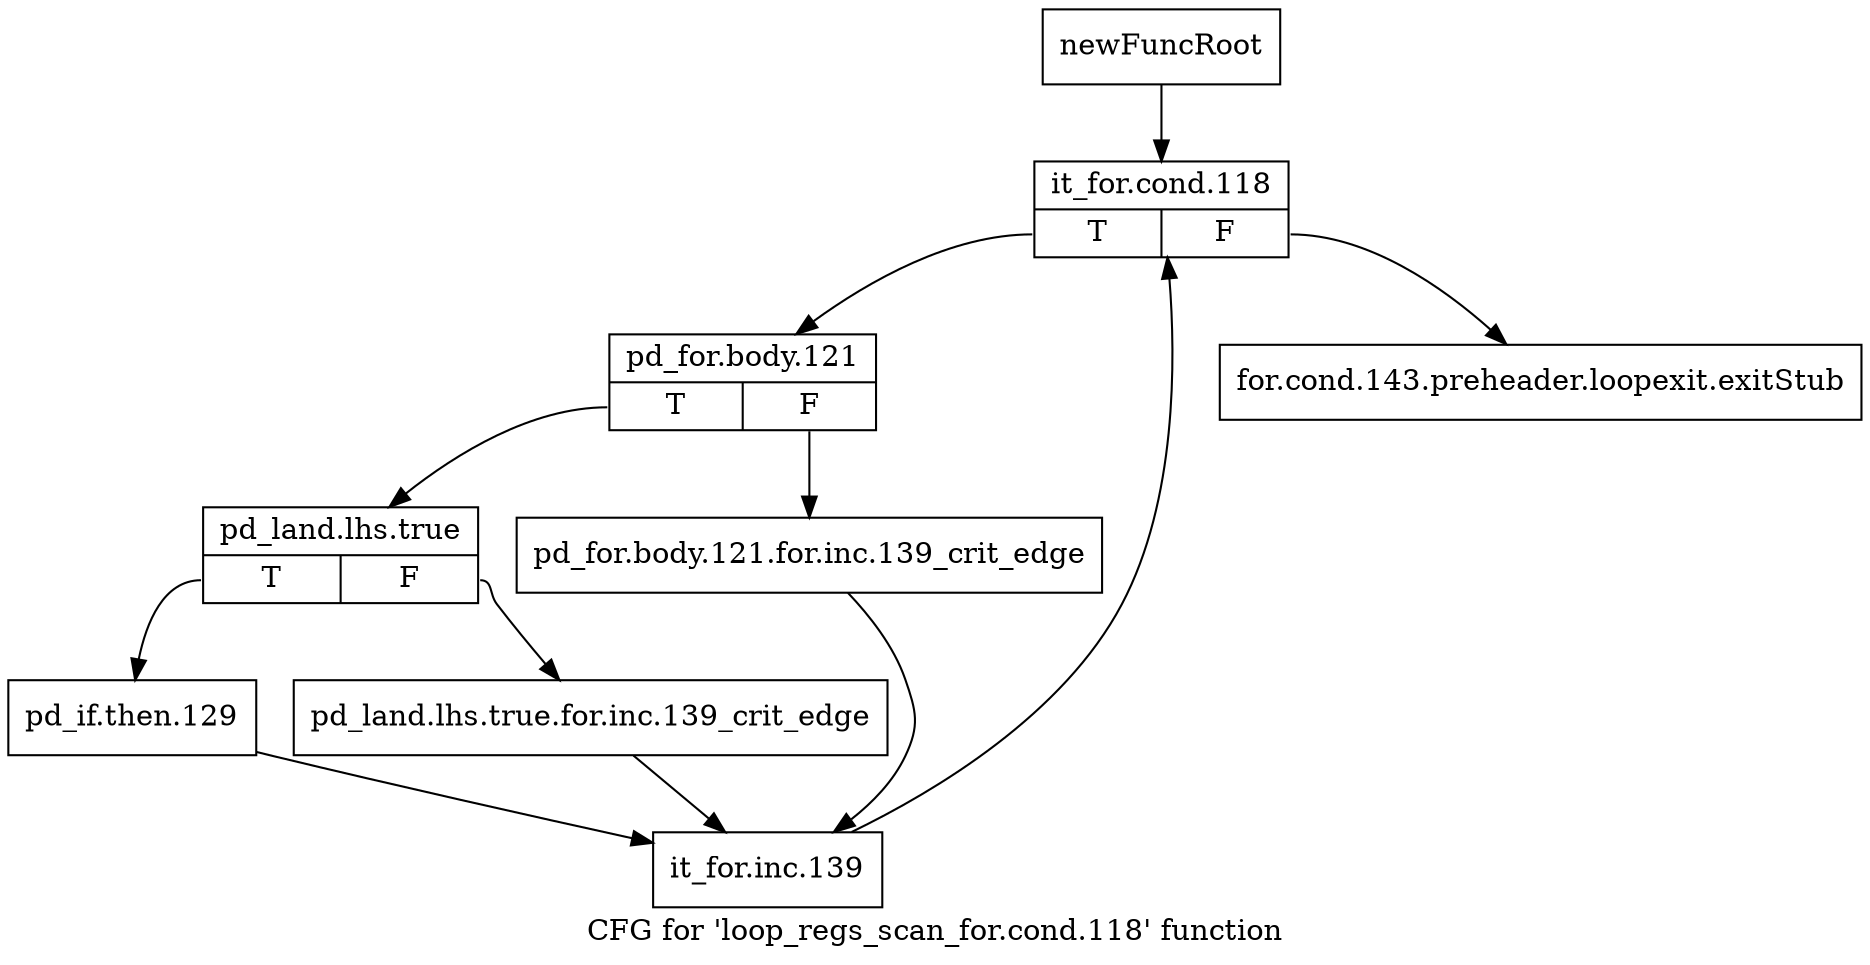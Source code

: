 digraph "CFG for 'loop_regs_scan_for.cond.118' function" {
	label="CFG for 'loop_regs_scan_for.cond.118' function";

	Node0xb554850 [shape=record,label="{newFuncRoot}"];
	Node0xb554850 -> Node0xb5548f0;
	Node0xb5548a0 [shape=record,label="{for.cond.143.preheader.loopexit.exitStub}"];
	Node0xb5548f0 [shape=record,label="{it_for.cond.118|{<s0>T|<s1>F}}"];
	Node0xb5548f0:s0 -> Node0xb554940;
	Node0xb5548f0:s1 -> Node0xb5548a0;
	Node0xb554940 [shape=record,label="{pd_for.body.121|{<s0>T|<s1>F}}"];
	Node0xb554940:s0 -> Node0xb5549e0;
	Node0xb554940:s1 -> Node0xb554990;
	Node0xb554990 [shape=record,label="{pd_for.body.121.for.inc.139_crit_edge}"];
	Node0xb554990 -> Node0xb554ad0;
	Node0xb5549e0 [shape=record,label="{pd_land.lhs.true|{<s0>T|<s1>F}}"];
	Node0xb5549e0:s0 -> Node0xb554a80;
	Node0xb5549e0:s1 -> Node0xb554a30;
	Node0xb554a30 [shape=record,label="{pd_land.lhs.true.for.inc.139_crit_edge}"];
	Node0xb554a30 -> Node0xb554ad0;
	Node0xb554a80 [shape=record,label="{pd_if.then.129}"];
	Node0xb554a80 -> Node0xb554ad0;
	Node0xb554ad0 [shape=record,label="{it_for.inc.139}"];
	Node0xb554ad0 -> Node0xb5548f0;
}
